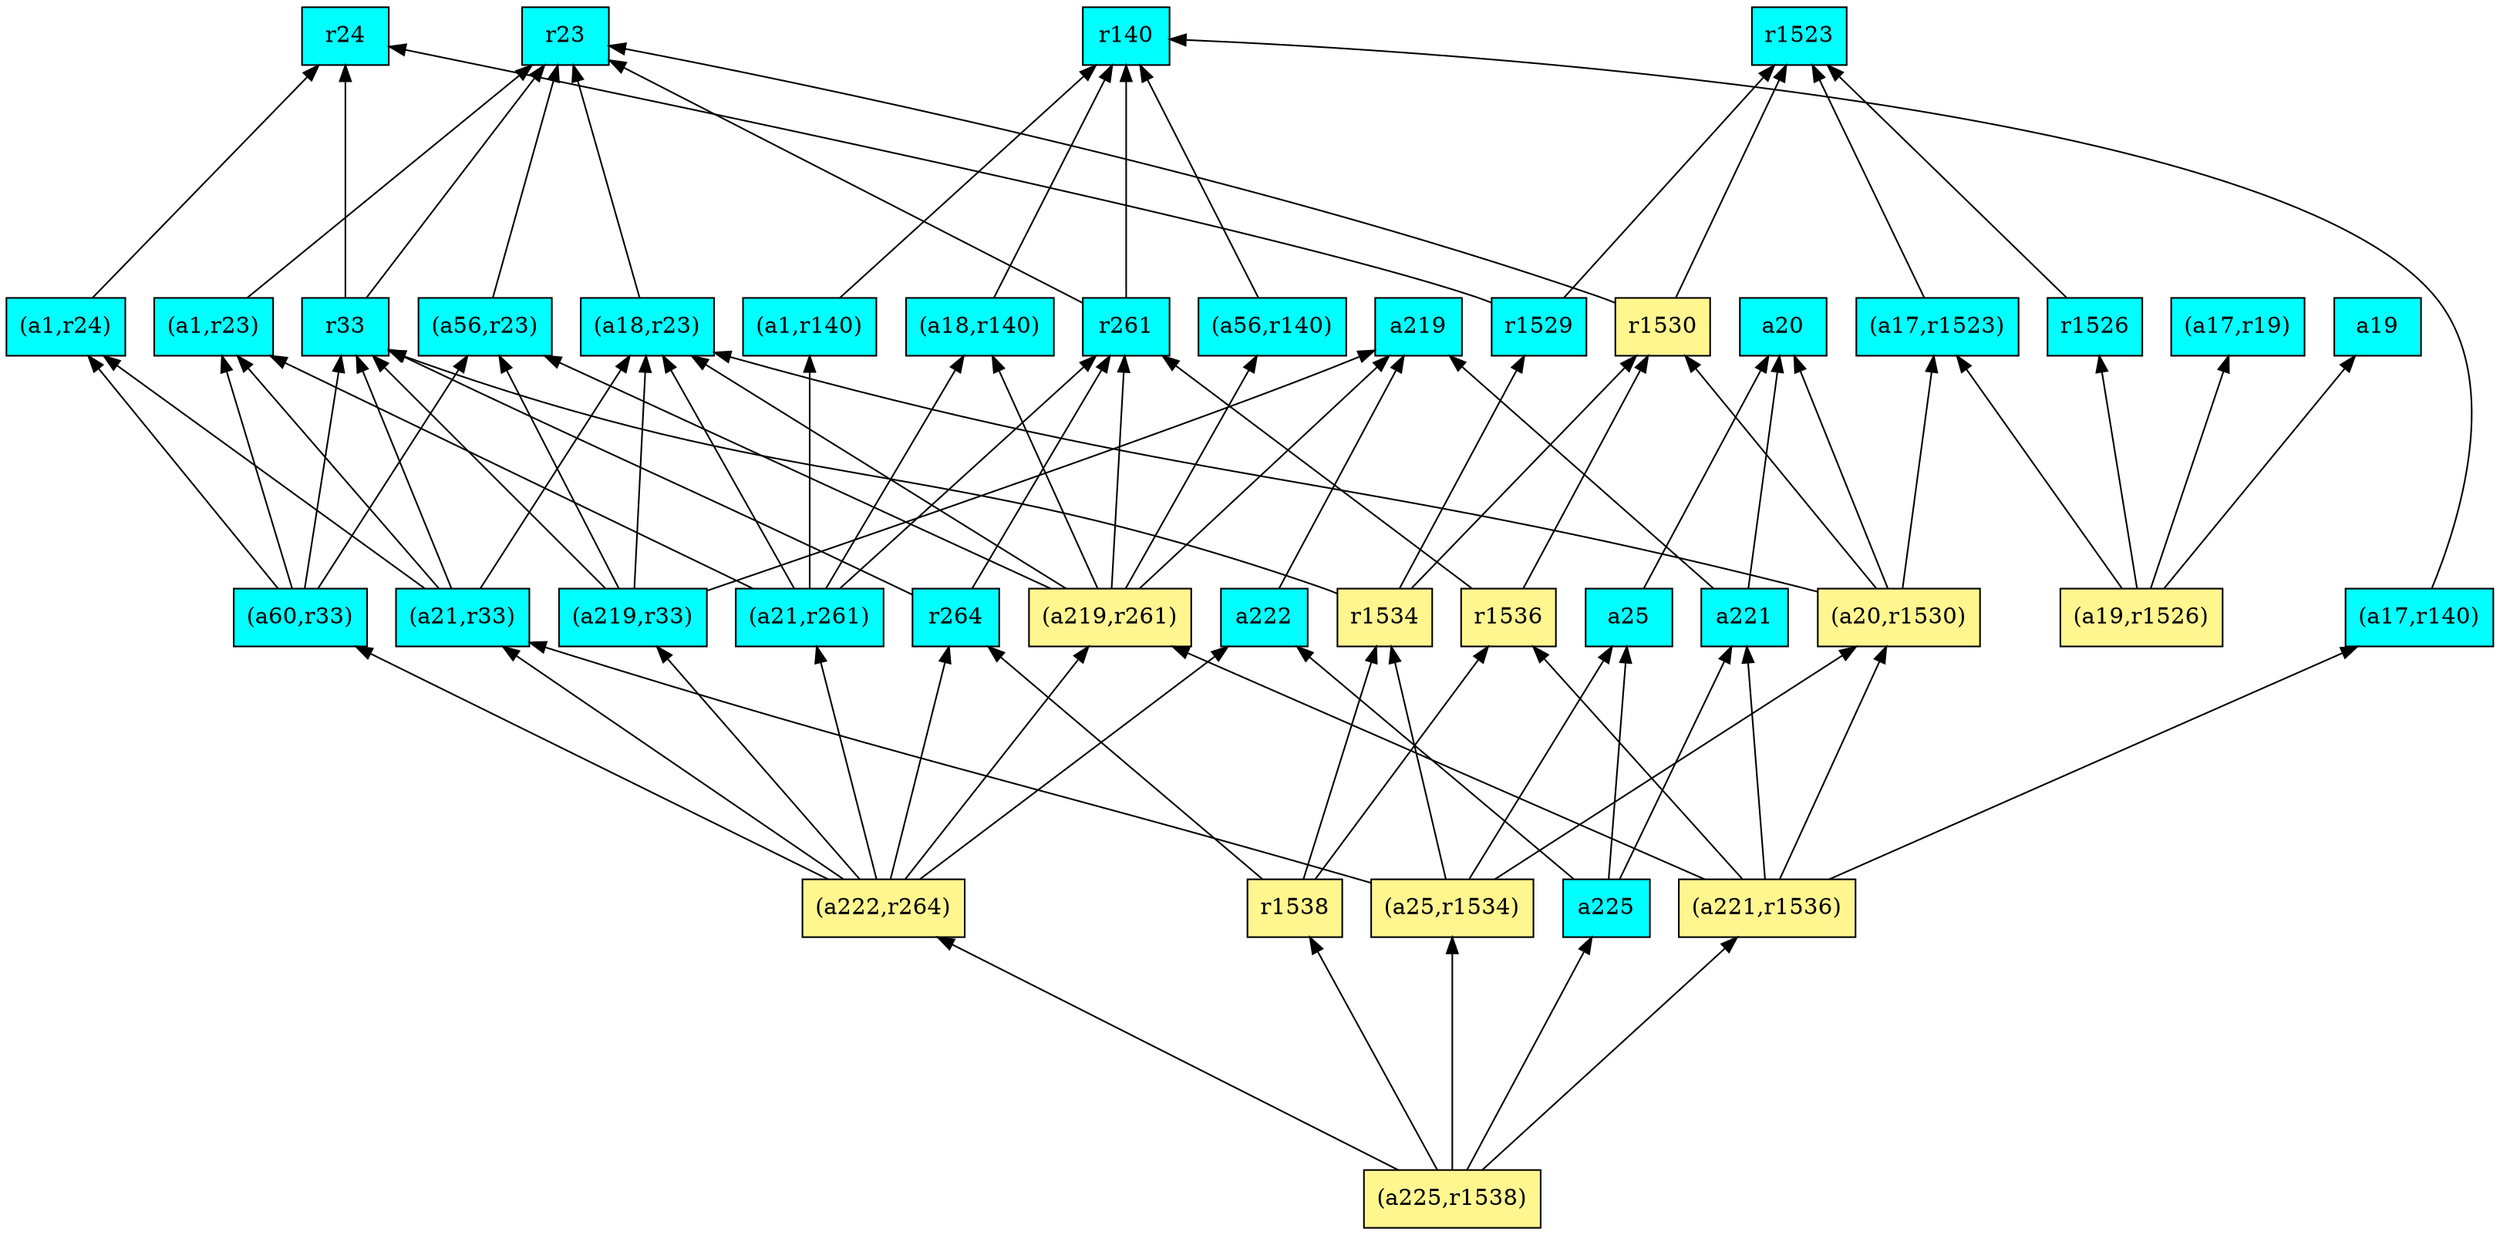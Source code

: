 digraph G {
rankdir=BT;ranksep="2.0";
"(a56,r23)" [shape=record,fillcolor=cyan,style=filled,label="{(a56,r23)}"];
"r1536" [shape=record,fillcolor=khaki1,style=filled,label="{r1536}"];
"(a21,r261)" [shape=record,fillcolor=cyan,style=filled,label="{(a21,r261)}"];
"(a17,r19)" [shape=record,fillcolor=cyan,style=filled,label="{(a17,r19)}"];
"a221" [shape=record,fillcolor=cyan,style=filled,label="{a221}"];
"r1529" [shape=record,fillcolor=cyan,style=filled,label="{r1529}"];
"a219" [shape=record,fillcolor=cyan,style=filled,label="{a219}"];
"(a20,r1530)" [shape=record,fillcolor=khaki1,style=filled,label="{(a20,r1530)}"];
"r24" [shape=record,fillcolor=cyan,style=filled,label="{r24}"];
"r1538" [shape=record,fillcolor=khaki1,style=filled,label="{r1538}"];
"r261" [shape=record,fillcolor=cyan,style=filled,label="{r261}"];
"(a18,r23)" [shape=record,fillcolor=cyan,style=filled,label="{(a18,r23)}"];
"r33" [shape=record,fillcolor=cyan,style=filled,label="{r33}"];
"a20" [shape=record,fillcolor=cyan,style=filled,label="{a20}"];
"(a25,r1534)" [shape=record,fillcolor=khaki1,style=filled,label="{(a25,r1534)}"];
"(a60,r33)" [shape=record,fillcolor=cyan,style=filled,label="{(a60,r33)}"];
"r1530" [shape=record,fillcolor=khaki1,style=filled,label="{r1530}"];
"r264" [shape=record,fillcolor=cyan,style=filled,label="{r264}"];
"(a219,r33)" [shape=record,fillcolor=cyan,style=filled,label="{(a219,r33)}"];
"(a222,r264)" [shape=record,fillcolor=khaki1,style=filled,label="{(a222,r264)}"];
"r1534" [shape=record,fillcolor=khaki1,style=filled,label="{r1534}"];
"(a1,r140)" [shape=record,fillcolor=cyan,style=filled,label="{(a1,r140)}"];
"(a219,r261)" [shape=record,fillcolor=khaki1,style=filled,label="{(a219,r261)}"];
"(a21,r33)" [shape=record,fillcolor=cyan,style=filled,label="{(a21,r33)}"];
"r1526" [shape=record,fillcolor=cyan,style=filled,label="{r1526}"];
"a25" [shape=record,fillcolor=cyan,style=filled,label="{a25}"];
"(a225,r1538)" [shape=record,fillcolor=khaki1,style=filled,label="{(a225,r1538)}"];
"a225" [shape=record,fillcolor=cyan,style=filled,label="{a225}"];
"(a19,r1526)" [shape=record,fillcolor=khaki1,style=filled,label="{(a19,r1526)}"];
"(a221,r1536)" [shape=record,fillcolor=khaki1,style=filled,label="{(a221,r1536)}"];
"(a1,r23)" [shape=record,fillcolor=cyan,style=filled,label="{(a1,r23)}"];
"(a56,r140)" [shape=record,fillcolor=cyan,style=filled,label="{(a56,r140)}"];
"(a1,r24)" [shape=record,fillcolor=cyan,style=filled,label="{(a1,r24)}"];
"r140" [shape=record,fillcolor=cyan,style=filled,label="{r140}"];
"a222" [shape=record,fillcolor=cyan,style=filled,label="{a222}"];
"r23" [shape=record,fillcolor=cyan,style=filled,label="{r23}"];
"(a18,r140)" [shape=record,fillcolor=cyan,style=filled,label="{(a18,r140)}"];
"a19" [shape=record,fillcolor=cyan,style=filled,label="{a19}"];
"(a17,r1523)" [shape=record,fillcolor=cyan,style=filled,label="{(a17,r1523)}"];
"r1523" [shape=record,fillcolor=cyan,style=filled,label="{r1523}"];
"(a17,r140)" [shape=record,fillcolor=cyan,style=filled,label="{(a17,r140)}"];
"(a56,r23)" -> "r23"
"r1536" -> "r261"
"r1536" -> "r1530"
"(a21,r261)" -> "(a1,r23)"
"(a21,r261)" -> "(a1,r140)"
"(a21,r261)" -> "r261"
"(a21,r261)" -> "(a18,r23)"
"(a21,r261)" -> "(a18,r140)"
"a221" -> "a20"
"a221" -> "a219"
"r1529" -> "r24"
"r1529" -> "r1523"
"(a20,r1530)" -> "a20"
"(a20,r1530)" -> "(a18,r23)"
"(a20,r1530)" -> "r1530"
"(a20,r1530)" -> "(a17,r1523)"
"r1538" -> "r1534"
"r1538" -> "r1536"
"r1538" -> "r264"
"r261" -> "r23"
"r261" -> "r140"
"(a18,r23)" -> "r23"
"r33" -> "r24"
"r33" -> "r23"
"(a25,r1534)" -> "r1534"
"(a25,r1534)" -> "(a20,r1530)"
"(a25,r1534)" -> "(a21,r33)"
"(a25,r1534)" -> "a25"
"(a60,r33)" -> "(a56,r23)"
"(a60,r33)" -> "(a1,r23)"
"(a60,r33)" -> "(a1,r24)"
"(a60,r33)" -> "r33"
"r1530" -> "r1523"
"r1530" -> "r23"
"r264" -> "r261"
"r264" -> "r33"
"(a219,r33)" -> "(a56,r23)"
"(a219,r33)" -> "(a18,r23)"
"(a219,r33)" -> "a219"
"(a219,r33)" -> "r33"
"(a222,r264)" -> "(a219,r33)"
"(a222,r264)" -> "(a21,r261)"
"(a222,r264)" -> "a222"
"(a222,r264)" -> "(a219,r261)"
"(a222,r264)" -> "(a21,r33)"
"(a222,r264)" -> "(a60,r33)"
"(a222,r264)" -> "r264"
"r1534" -> "r33"
"r1534" -> "r1529"
"r1534" -> "r1530"
"(a1,r140)" -> "r140"
"(a219,r261)" -> "(a56,r23)"
"(a219,r261)" -> "(a56,r140)"
"(a219,r261)" -> "r261"
"(a219,r261)" -> "(a18,r23)"
"(a219,r261)" -> "(a18,r140)"
"(a219,r261)" -> "a219"
"(a21,r33)" -> "(a1,r23)"
"(a21,r33)" -> "(a1,r24)"
"(a21,r33)" -> "(a18,r23)"
"(a21,r33)" -> "r33"
"r1526" -> "r1523"
"a25" -> "a20"
"(a225,r1538)" -> "r1538"
"(a225,r1538)" -> "(a25,r1534)"
"(a225,r1538)" -> "(a222,r264)"
"(a225,r1538)" -> "a225"
"(a225,r1538)" -> "(a221,r1536)"
"a225" -> "a222"
"a225" -> "a221"
"a225" -> "a25"
"(a19,r1526)" -> "(a17,r19)"
"(a19,r1526)" -> "a19"
"(a19,r1526)" -> "r1526"
"(a19,r1526)" -> "(a17,r1523)"
"(a221,r1536)" -> "r1536"
"(a221,r1536)" -> "(a20,r1530)"
"(a221,r1536)" -> "a221"
"(a221,r1536)" -> "(a219,r261)"
"(a221,r1536)" -> "(a17,r140)"
"(a1,r23)" -> "r23"
"(a56,r140)" -> "r140"
"(a1,r24)" -> "r24"
"a222" -> "a219"
"(a18,r140)" -> "r140"
"(a17,r1523)" -> "r1523"
"(a17,r140)" -> "r140"
}